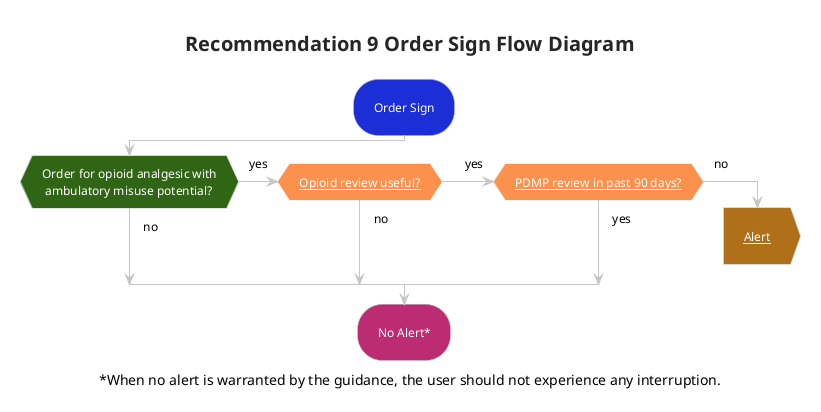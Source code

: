 @startuml flow_rec09_ordersign
!theme carbon-gray
skinparam hyperlinkColor white
<style>
activityDiagram {
 FontColor white
 RoundCorner 50
 arrow {
  FontColor: Black
 }
 diamond {
  BackgroundColor #fc914d
 }
}
</style>
title Recommendation 9 Order Sign Flow Diagram
#1C2ED5:Order Sign; 
#306516:if (Order for opioid analgesic with\n ambulatory misuse potential?) then (no)
(yes) elseif ([[subroutines.html#opioid-review-useful Opioid review useful?]]) then (no)
(yes) elseif ([[subroutines.html#recommendation-9-pdmp-review-in-past-90-days PDMP review in past 90 days?]]) then (yes) 
else (no) 
#b06f19:[[user-interaction-alerts.html#recommendation-9-alert Alert]];<<output>>
kill
endif
#BC2C73:No Alert*;
caption ~*When no alert is warranted by the guidance, the user should not experience any interruption.
@enduml